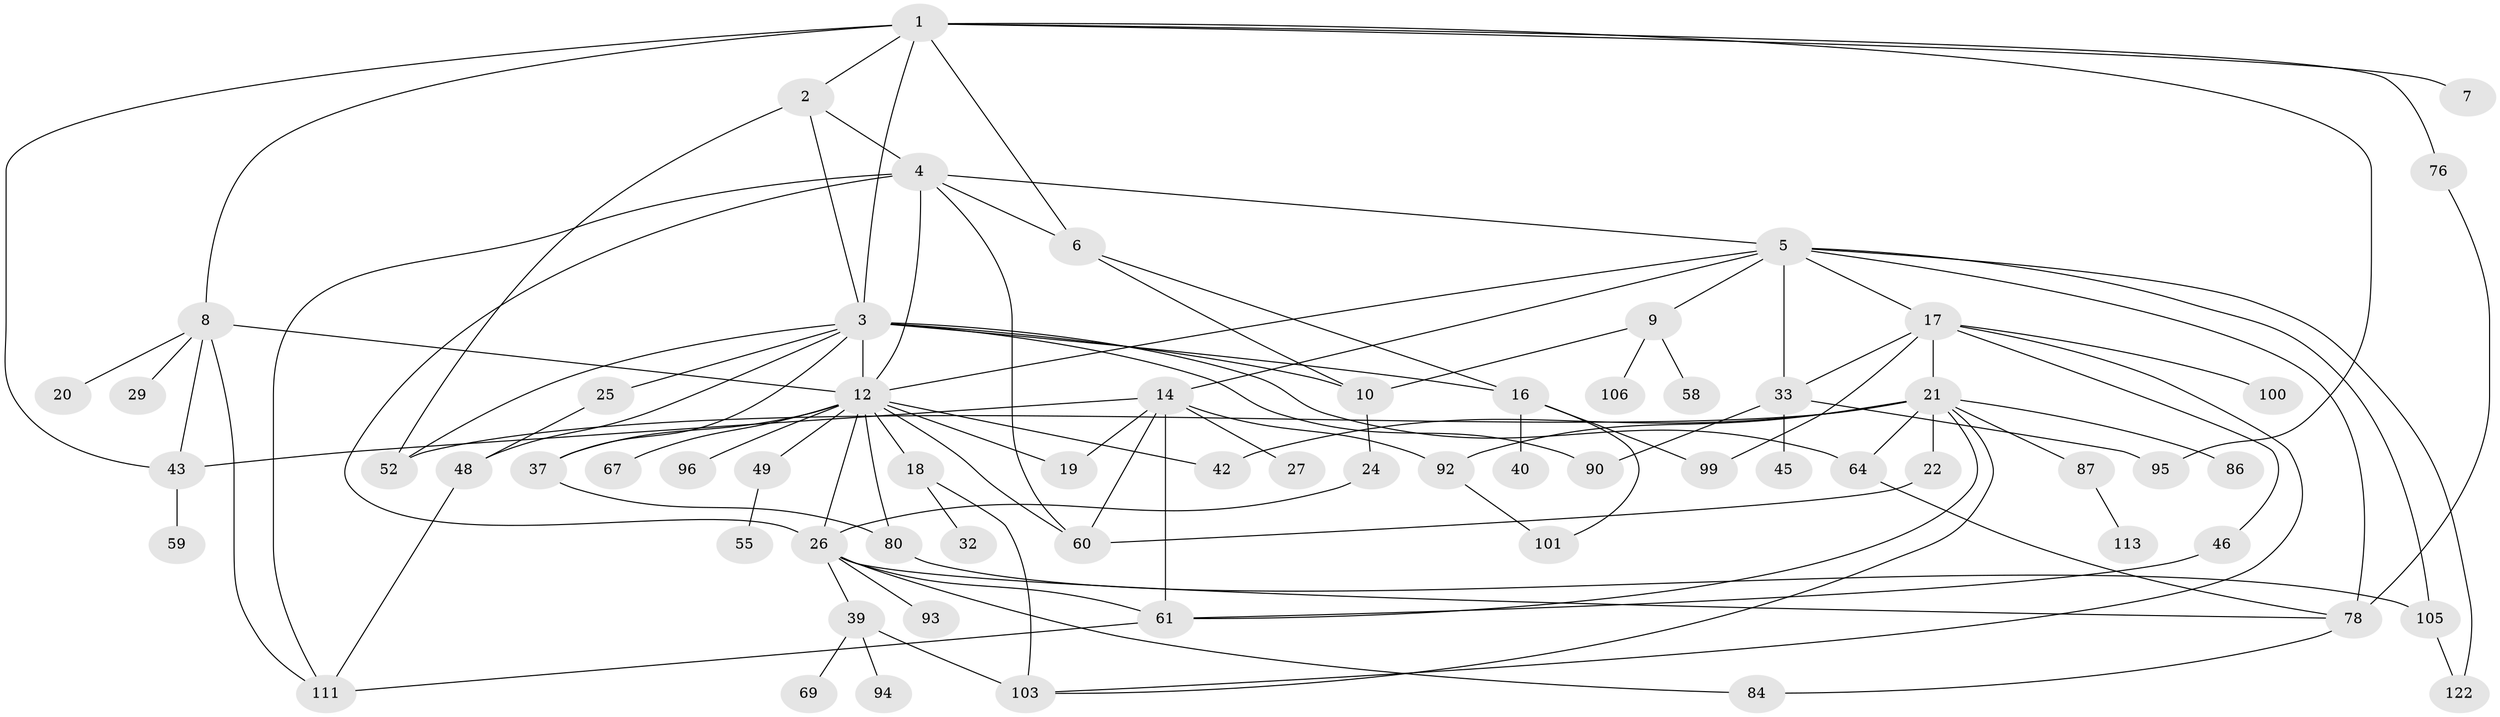 // original degree distribution, {6: 0.046153846153846156, 4: 0.16153846153846155, 7: 0.046153846153846156, 2: 0.2692307692307692, 3: 0.19230769230769232, 5: 0.03076923076923077, 1: 0.24615384615384617, 9: 0.007692307692307693}
// Generated by graph-tools (version 1.1) at 2025/13/03/09/25 04:13:35]
// undirected, 65 vertices, 108 edges
graph export_dot {
graph [start="1"]
  node [color=gray90,style=filled];
  1 [super="+54"];
  2;
  3 [super="+110+11"];
  4 [super="+31+108"];
  5 [super="+77"];
  6;
  7 [super="+74"];
  8;
  9 [super="+51+102"];
  10 [super="+104+53"];
  12 [super="+47+23+15"];
  14 [super="+44+71"];
  16 [super="+82"];
  17 [super="+109"];
  18;
  19 [super="+66"];
  20;
  21 [super="+63+62+65"];
  22 [super="+97"];
  24 [super="+73"];
  25;
  26 [super="+120+30+68"];
  27 [super="+89"];
  29;
  32;
  33 [super="+34"];
  37 [super="+83"];
  39 [super="+72+41"];
  40;
  42;
  43 [super="+98"];
  45 [super="+88"];
  46;
  48;
  49;
  52 [super="+107"];
  55;
  58;
  59;
  60 [super="+125"];
  61;
  64;
  67;
  69 [super="+75"];
  76;
  78 [super="+116+81"];
  80 [super="+114"];
  84 [super="+91"];
  86;
  87;
  90;
  92;
  93;
  94;
  95;
  96;
  99;
  100;
  101 [super="+129"];
  103 [super="+112"];
  105;
  106 [super="+121"];
  111 [super="+117"];
  113;
  122;
  1 -- 2;
  1 -- 6;
  1 -- 7;
  1 -- 8;
  1 -- 43;
  1 -- 76;
  1 -- 95;
  1 -- 3;
  2 -- 3;
  2 -- 4;
  2 -- 52;
  3 -- 52;
  3 -- 10;
  3 -- 64;
  3 -- 37;
  3 -- 12 [weight=3];
  3 -- 16;
  3 -- 48;
  3 -- 25;
  3 -- 90;
  4 -- 5;
  4 -- 12;
  4 -- 111;
  4 -- 26 [weight=3];
  4 -- 6;
  4 -- 60;
  5 -- 9;
  5 -- 14;
  5 -- 17;
  5 -- 122;
  5 -- 33 [weight=2];
  5 -- 105;
  5 -- 12 [weight=2];
  5 -- 78;
  6 -- 10;
  6 -- 16;
  8 -- 20;
  8 -- 29;
  8 -- 43;
  8 -- 111;
  8 -- 12;
  9 -- 10;
  9 -- 58;
  9 -- 106;
  10 -- 24;
  12 -- 42;
  12 -- 60 [weight=2];
  12 -- 26 [weight=2];
  12 -- 96;
  12 -- 67;
  12 -- 37;
  12 -- 49;
  12 -- 18 [weight=2];
  12 -- 19;
  12 -- 80;
  14 -- 19;
  14 -- 27;
  14 -- 61;
  14 -- 43;
  14 -- 92;
  14 -- 60;
  16 -- 40;
  16 -- 101;
  16 -- 99;
  17 -- 21;
  17 -- 33;
  17 -- 46;
  17 -- 100;
  17 -- 99;
  17 -- 103;
  18 -- 32;
  18 -- 103;
  21 -- 22;
  21 -- 87;
  21 -- 61;
  21 -- 42;
  21 -- 64;
  21 -- 92;
  21 -- 52;
  21 -- 86;
  21 -- 103;
  22 -- 60;
  24 -- 26;
  25 -- 48;
  26 -- 39;
  26 -- 78;
  26 -- 84;
  26 -- 93;
  26 -- 61;
  33 -- 45;
  33 -- 90;
  33 -- 95;
  37 -- 80;
  39 -- 103 [weight=2];
  39 -- 69;
  39 -- 94;
  43 -- 59;
  46 -- 61;
  48 -- 111;
  49 -- 55;
  61 -- 111;
  64 -- 78;
  76 -- 78;
  78 -- 84;
  80 -- 105;
  87 -- 113;
  92 -- 101;
  105 -- 122;
}

